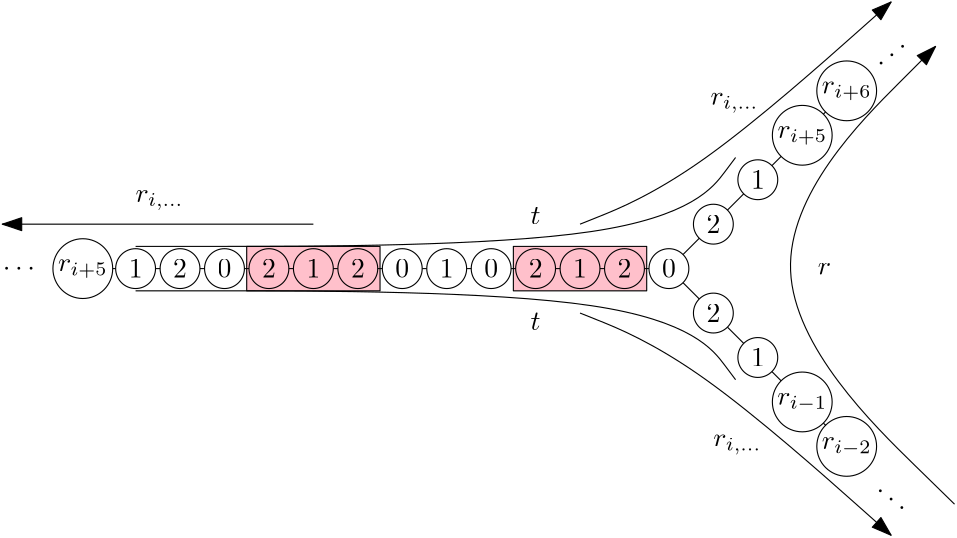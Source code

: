 <?xml version="1.0"?>
<!DOCTYPE ipe SYSTEM "ipe.dtd">
<ipe version="70005" creator="Ipe 7.1.4">
<info created="D:20160301142010" modified="D:20160301150950"/>
<preamble>\usepackage{mathdots}</preamble>
<ipestyle name="basic">
<symbol name="arrow/arc(spx)">
<path stroke="sym-stroke" fill="sym-stroke" pen="sym-pen">
0 0 m
-1 0.333 l
-1 -0.333 l
h
</path>
</symbol>
<symbol name="arrow/farc(spx)">
<path stroke="sym-stroke" fill="white" pen="sym-pen">
0 0 m
-1 0.333 l
-1 -0.333 l
h
</path>
</symbol>
<symbol name="mark/circle(sx)" transformations="translations">
<path fill="sym-stroke">
0.6 0 0 0.6 0 0 e
0.4 0 0 0.4 0 0 e
</path>
</symbol>
<symbol name="mark/disk(sx)" transformations="translations">
<path fill="sym-stroke">
0.6 0 0 0.6 0 0 e
</path>
</symbol>
<symbol name="mark/fdisk(sfx)" transformations="translations">
<group>
<path fill="sym-fill">
0.5 0 0 0.5 0 0 e
</path>
<path fill="sym-stroke" fillrule="eofill">
0.6 0 0 0.6 0 0 e
0.4 0 0 0.4 0 0 e
</path>
</group>
</symbol>
<symbol name="mark/box(sx)" transformations="translations">
<path fill="sym-stroke" fillrule="eofill">
-0.6 -0.6 m
0.6 -0.6 l
0.6 0.6 l
-0.6 0.6 l
h
-0.4 -0.4 m
0.4 -0.4 l
0.4 0.4 l
-0.4 0.4 l
h
</path>
</symbol>
<symbol name="mark/square(sx)" transformations="translations">
<path fill="sym-stroke">
-0.6 -0.6 m
0.6 -0.6 l
0.6 0.6 l
-0.6 0.6 l
h
</path>
</symbol>
<symbol name="mark/fsquare(sfx)" transformations="translations">
<group>
<path fill="sym-fill">
-0.5 -0.5 m
0.5 -0.5 l
0.5 0.5 l
-0.5 0.5 l
h
</path>
<path fill="sym-stroke" fillrule="eofill">
-0.6 -0.6 m
0.6 -0.6 l
0.6 0.6 l
-0.6 0.6 l
h
-0.4 -0.4 m
0.4 -0.4 l
0.4 0.4 l
-0.4 0.4 l
h
</path>
</group>
</symbol>
<symbol name="mark/cross(sx)" transformations="translations">
<group>
<path fill="sym-stroke">
-0.43 -0.57 m
0.57 0.43 l
0.43 0.57 l
-0.57 -0.43 l
h
</path>
<path fill="sym-stroke">
-0.43 0.57 m
0.57 -0.43 l
0.43 -0.57 l
-0.57 0.43 l
h
</path>
</group>
</symbol>
<symbol name="arrow/fnormal(spx)">
<path stroke="sym-stroke" fill="white" pen="sym-pen">
0 0 m
-1 0.333 l
-1 -0.333 l
h
</path>
</symbol>
<symbol name="arrow/pointed(spx)">
<path stroke="sym-stroke" fill="sym-stroke" pen="sym-pen">
0 0 m
-1 0.333 l
-0.8 0 l
-1 -0.333 l
h
</path>
</symbol>
<symbol name="arrow/fpointed(spx)">
<path stroke="sym-stroke" fill="white" pen="sym-pen">
0 0 m
-1 0.333 l
-0.8 0 l
-1 -0.333 l
h
</path>
</symbol>
<symbol name="arrow/linear(spx)">
<path stroke="sym-stroke" pen="sym-pen">
-1 0.333 m
0 0 l
-1 -0.333 l
</path>
</symbol>
<symbol name="arrow/fdouble(spx)">
<path stroke="sym-stroke" fill="white" pen="sym-pen">
0 0 m
-1 0.333 l
-1 -0.333 l
h
-1 0 m
-2 0.333 l
-2 -0.333 l
h
</path>
</symbol>
<symbol name="arrow/double(spx)">
<path stroke="sym-stroke" fill="sym-stroke" pen="sym-pen">
0 0 m
-1 0.333 l
-1 -0.333 l
h
-1 0 m
-2 0.333 l
-2 -0.333 l
h
</path>
</symbol>
<pen name="heavier" value="0.8"/>
<pen name="fat" value="1.2"/>
<pen name="ultrafat" value="2"/>
<symbolsize name="large" value="5"/>
<symbolsize name="small" value="2"/>
<symbolsize name="tiny" value="1.1"/>
<arrowsize name="large" value="10"/>
<arrowsize name="small" value="5"/>
<arrowsize name="tiny" value="3"/>
<color name="red" value="1 0 0"/>
<color name="green" value="0 1 0"/>
<color name="blue" value="0 0 1"/>
<color name="yellow" value="1 1 0"/>
<color name="orange" value="1 0.647 0"/>
<color name="gold" value="1 0.843 0"/>
<color name="purple" value="0.627 0.125 0.941"/>
<color name="gray" value="0.745"/>
<color name="brown" value="0.647 0.165 0.165"/>
<color name="navy" value="0 0 0.502"/>
<color name="pink" value="1 0.753 0.796"/>
<color name="seagreen" value="0.18 0.545 0.341"/>
<color name="turquoise" value="0.251 0.878 0.816"/>
<color name="violet" value="0.933 0.51 0.933"/>
<color name="darkblue" value="0 0 0.545"/>
<color name="darkcyan" value="0 0.545 0.545"/>
<color name="darkgray" value="0.663"/>
<color name="darkgreen" value="0 0.392 0"/>
<color name="darkmagenta" value="0.545 0 0.545"/>
<color name="darkorange" value="1 0.549 0"/>
<color name="darkred" value="0.545 0 0"/>
<color name="lightblue" value="0.678 0.847 0.902"/>
<color name="lightcyan" value="0.878 1 1"/>
<color name="lightgray" value="0.827"/>
<color name="lightgreen" value="0.565 0.933 0.565"/>
<color name="lightyellow" value="1 1 0.878"/>
<dashstyle name="dashed" value="[4] 0"/>
<dashstyle name="dotted" value="[1 3] 0"/>
<dashstyle name="dash dotted" value="[4 2 1 2] 0"/>
<dashstyle name="dash dot dotted" value="[4 2 1 2 1 2] 0"/>
<textsize name="large" value="\large"/>
<textsize name="small" value="\small"/>
<textsize name="tiny" value="\tiny"/>
<textsize name="Large" value="\Large"/>
<textsize name="LARGE" value="\LARGE"/>
<textsize name="huge" value="\huge"/>
<textsize name="Huge" value="\Huge"/>
<textsize name="footnote" value="\footnotesize"/>
<textstyle name="center" begin="\begin{center}" end="\end{center}"/>
<textstyle name="itemize" begin="\begin{itemize}" end="\end{itemize}"/>
<textstyle name="item" begin="\begin{itemize}\item{}" end="\end{itemize}"/>
<gridsize name="4 pts" value="4"/>
<gridsize name="8 pts (~3 mm)" value="8"/>
<gridsize name="16 pts (~6 mm)" value="16"/>
<gridsize name="32 pts (~12 mm)" value="32"/>
<gridsize name="10 pts (~3.5 mm)" value="10"/>
<gridsize name="20 pts (~7 mm)" value="20"/>
<gridsize name="14 pts (~5 mm)" value="14"/>
<gridsize name="28 pts (~10 mm)" value="28"/>
<gridsize name="56 pts (~20 mm)" value="56"/>
<anglesize name="90 deg" value="90"/>
<anglesize name="60 deg" value="60"/>
<anglesize name="45 deg" value="45"/>
<anglesize name="30 deg" value="30"/>
<anglesize name="22.5 deg" value="22.5"/>
<tiling name="falling" angle="-60" step="4" width="1"/>
<tiling name="rising" angle="30" step="4" width="1"/>
</ipestyle>
<page>
<layer name="alpha"/>
<view layers="alpha" active="alpha"/>
<path layer="alpha" stroke="black" fill="pink">
280 712 m
280 696 l
328 696 l
328 712 l
h
</path>
<path stroke="black" fill="pink">
184 712 m
184 696 l
232 696 l
232 712 l
h
</path>
<text matrix="1 0 0 1 0 -64" transformations="translations" pos="160 768" stroke="black" type="label" width="4.981" height="6.42" depth="0" halign="center" valign="center">$2$</text>
<text matrix="1 0 0 1 16 -64" transformations="translations" pos="160 768" stroke="black" type="label" width="4.981" height="6.42" depth="0" halign="center" valign="center">$0$</text>
<text matrix="1 0 0 1 32 -64" transformations="translations" pos="160 768" stroke="black" type="label" width="4.981" height="6.42" depth="0" halign="center" valign="center">$2$</text>
<text matrix="1 0 0 1 48 -64" transformations="translations" pos="160 768" stroke="black" type="label" width="4.981" height="6.42" depth="0" halign="center" valign="center">$1$</text>
<text matrix="1 0 0 1 64 -64" transformations="translations" pos="160 768" stroke="black" type="label" width="4.981" height="6.42" depth="0" halign="center" valign="center">$2$</text>
<text matrix="1 0 0 1 80 -64" transformations="translations" pos="160 768" stroke="black" type="label" width="4.981" height="6.42" depth="0" halign="center" valign="center">$0$</text>
<text matrix="1 0 0 1 96 -64" transformations="translations" pos="160 768" stroke="black" type="label" width="4.981" height="6.42" depth="0" halign="center" valign="center">$1$</text>
<text matrix="1 0 0 1 112 -64" transformations="translations" pos="160 768" stroke="black" type="label" width="4.981" height="6.42" depth="0" halign="center" valign="center">$0$</text>
<text matrix="1 0 0 1 128 -64" transformations="translations" pos="160 768" stroke="black" type="label" width="4.981" height="6.42" depth="0" halign="center" valign="center">$2$</text>
<text matrix="1 0 0 1 144 -64" transformations="translations" pos="160 768" stroke="black" type="label" width="4.981" height="6.42" depth="0" halign="center" valign="center">$1$</text>
<text matrix="1 0 0 1 160 -64" transformations="translations" pos="160 768" stroke="black" type="label" width="4.981" height="6.42" depth="0" halign="center" valign="center">$2$</text>
<text matrix="1 0 0 1 176 -64" transformations="translations" pos="160 768" stroke="black" type="label" width="4.981" height="6.42" depth="0" halign="center" valign="center">$0$</text>
<text matrix="1 0 0 1 192 -48" transformations="translations" pos="160 768" stroke="black" type="label" width="4.981" height="6.42" depth="0" halign="center" valign="center">$2$</text>
<text matrix="1 0 0 1 192 -80" transformations="translations" pos="160 768" stroke="black" type="label" width="4.981" height="6.42" depth="0" halign="center" valign="center">$2$</text>
<text matrix="1 0 0 1 208 -96" transformations="translations" pos="160 768" stroke="black" type="label" width="4.981" height="6.42" depth="0" halign="center" valign="center">$1$</text>
<text matrix="1 0 0 1 208 -32" transformations="translations" pos="160 768" stroke="black" type="label" width="4.981" height="6.42" depth="0" halign="center" valign="center">$1$</text>
<text matrix="1 0 0 1 224 -16" transformations="translations" pos="160 768" stroke="black" type="label" width="17.899" height="4.294" depth="2.32" halign="center" valign="center">$r_{i+5}$</text>
<text matrix="1 0 0 1 240 0" transformations="translations" pos="160 768" stroke="black" type="label" width="17.899" height="4.294" depth="2.32" halign="center" valign="center">$r_{i+6}$</text>
<text matrix="1 0 0 1 224 -112" transformations="translations" pos="160 768" stroke="black" type="label" width="18.009" height="4.294" depth="2.32" halign="center" valign="center">$r_{i-1}$</text>
<text matrix="1 0 0 1 240 -128" transformations="translations" pos="160 768" stroke="black" type="label" width="18.009" height="4.294" depth="2.32" halign="center" valign="center">$r_{i-2}$</text>
<text matrix="1 0 0 1 -16 -64" transformations="translations" pos="160 768" stroke="black" type="label" width="4.981" height="6.42" depth="0" halign="center" valign="center">$1$</text>
<text matrix="1 0 0 1 -35 -64" transformations="translations" pos="160 768" stroke="black" type="label" width="17.899" height="4.294" depth="2.32" halign="center" valign="center">$r_{i+5}$</text>
<text matrix="1 0 0 1 -58 -64" transformations="translations" pos="160 768" stroke="black" type="label" width="11.623" height="4.428" depth="0" halign="center" valign="center">$\cdots$</text>
<text matrix="1 0 0 1 256 -144" transformations="translations" pos="160 768" stroke="black" type="label" width="11.623" height="15" depth="0" halign="center" valign="center">$\ddots$</text>
<text matrix="1 0 0 1 256 16" transformations="translations" pos="160 768" stroke="black" type="label" width="11.07" height="15" depth="0" halign="center" valign="center">$\iddots$</text>
<path stroke="black">
144 712 m
336 712
360 744 s
</path>
<path stroke="black">
144 696 m
336 696
360 664 s
</path>
<path stroke="black" arrow="normal/normal">
438.825 619.193 m
352 704
432 784 s
</path>
<text matrix="1 0 0 1 232 -64" transformations="translations" pos="160 768" stroke="black" type="label" width="4.771" height="4.289" depth="0" halign="center" valign="center">$r$</text>
<text matrix="1 0 0 1 128 -45" transformations="translations" pos="160 768" stroke="black" type="label" width="3.598" height="6.128" depth="0" halign="center" valign="center">$t$</text>
<text matrix="1 0 0 1 128 -83" transformations="translations" pos="160 768" stroke="black" type="label" width="3.598" height="6.128" depth="0" halign="center" valign="center">$t$</text>
<text matrix="1 0 0 1 -1 3" transformations="translations" pos="352 760" stroke="black" type="label" width="17.276" height="4.29" depth="2.85" valign="baseline">$r_{i,\ldots}$</text>
<path stroke="black" arrow="normal/normal">
304 688 m
344 672
416 608 s
</path>
<text matrix="1 0 0 1 -16 0" transformations="translations" pos="368 640" stroke="black" type="label" width="17.276" height="4.29" depth="2.85" valign="baseline">$r_{i,\ldots}$</text>
<path stroke="black" arrow="normal/normal">
208 720 m
96 720 l
</path>
<text transformations="translations" pos="144 728" stroke="black" type="label" width="17.276" height="4.29" depth="2.85" valign="baseline">$r_{i,\ldots}$</text>
<path matrix="1 0 0 -1 0 1408" stroke="black" arrow="normal/normal">
304 688 m
344 672
416 608 s
</path>
<path stroke="black">
7.17319 0 0 7.17319 160 704 e
</path>
<path matrix="1 0 0 1 -16 0" stroke="black">
7.17319 0 0 7.17319 160 704 e
</path>
<path matrix="1 0 0 1 16 0" stroke="black">
7.17319 0 0 7.17319 160 704 e
</path>
<path matrix="1 0 0 1 32 0" stroke="black">
7.17319 0 0 7.17319 160 704 e
</path>
<path matrix="1 0 0 1 48 0" stroke="black">
7.17319 0 0 7.17319 160 704 e
</path>
<path matrix="1 0 0 1 64 0" stroke="black">
7.17319 0 0 7.17319 160 704 e
</path>
<path matrix="1 0 0 1 80 0" stroke="black">
7.17319 0 0 7.17319 160 704 e
</path>
<path matrix="1 0 0 1 96 0" stroke="black">
7.17319 0 0 7.17319 160 704 e
</path>
<path matrix="1 0 0 1 112 0" stroke="black">
7.17319 0 0 7.17319 160 704 e
</path>
<path matrix="1 0 0 1 128 0" stroke="black">
7.17319 0 0 7.17319 160 704 e
</path>
<path matrix="1 0 0 1 144 0" stroke="black">
7.17319 0 0 7.17319 160 704 e
</path>
<path matrix="1 0 0 1 160 0" stroke="black">
7.17319 0 0 7.17319 160 704 e
</path>
<path matrix="1 0 0 1 176 0" stroke="black">
7.17319 0 0 7.17319 160 704 e
</path>
<path matrix="1 0 0 1 192 16" stroke="black">
7.17319 0 0 7.17319 160 704 e
</path>
<path matrix="1 0 0 1 208 32" stroke="black">
7.17319 0 0 7.17319 160 704 e
</path>
<path matrix="1 0 0 1 192 -16" stroke="black">
7.17319 0 0 7.17319 160 704 e
</path>
<path matrix="1 0 0 1 208 -32" stroke="black">
7.17319 0 0 7.17319 160 704 e
</path>
<path matrix="1.5 0 0 1.5 144 -400" stroke="black">
7.17319 0 0 7.17319 160 704 e
</path>
<path matrix="1.5 0 0 1.5 160 -416" stroke="black">
7.17319 0 0 7.17319 160 704 e
</path>
<path matrix="1.5 0 0 1.5 144 -304" stroke="black">
7.17319 0 0 7.17319 160 704 e
</path>
<path matrix="1.5 0 0 1.5 160 -288" stroke="black">
7.17319 0 0 7.17319 160 704 e
</path>
<path matrix="1.5 0 0 1.5 -115 -352" stroke="black">
7.17319 0 0 7.17319 160 704 e
</path>
<path stroke="black">
341.072 709.072 m
346.928 714.928 l
</path>
<path stroke="black">
357.072 725.072 m
362.928 730.928 l
</path>
<path stroke="black">
373.072 741.072 m
376.392 744.392 l
</path>
<path stroke="black">
391.608 759.608 m
392.392 760.392 l
</path>
<path stroke="black">
341.072 698.928 m
346.928 693.072 l
</path>
<path stroke="black">
357.072 682.928 m
362.928 677.072 l
</path>
<path stroke="black">
373.072 666.928 m
376.392 663.608 l
</path>
<path stroke="black" cap="1">
392.392 647.608 m
392.392 647.608 l
</path>
<path stroke="black">
391.608 648.392 m
392.392 647.608 l
</path>
<path stroke="black">
135.76 704 m
136.827 704 l
</path>
<path stroke="black">
151.173 704 m
152.827 704 l
</path>
<path stroke="black">
167.173 704 m
168.827 704 l
</path>
<path stroke="black">
183.173 704 m
184.827 704 l
</path>
<path stroke="black">
199.173 704 m
200.827 704 l
</path>
<path stroke="black">
215.173 704 m
216.827 704 l
</path>
<path stroke="black">
231.173 704 m
232.827 704 l
</path>
<path stroke="black">
247.173 704 m
248.827 704 l
</path>
<path stroke="black">
263.173 704 m
264.827 704 l
</path>
<path stroke="black">
279.173 704 m
280.827 704 l
</path>
<path stroke="black">
295.173 704 m
296.827 704 l
</path>
<path stroke="black">
311.173 704 m
312.827 704 l
</path>
<path stroke="black">
327.173 704 m
328.827 704 l
</path>
</page>
</ipe>
